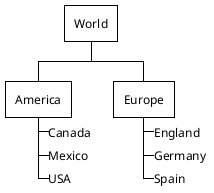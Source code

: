 ' Do not edit
' Theme Gallery
' autogenerated by script
'
@startwbs
!theme plain
* World
** America 
***_ Canada 
***_ Mexico
***_ USA
** Europe
***_  England
***_  Germany
***_  Spain
@endwbs

